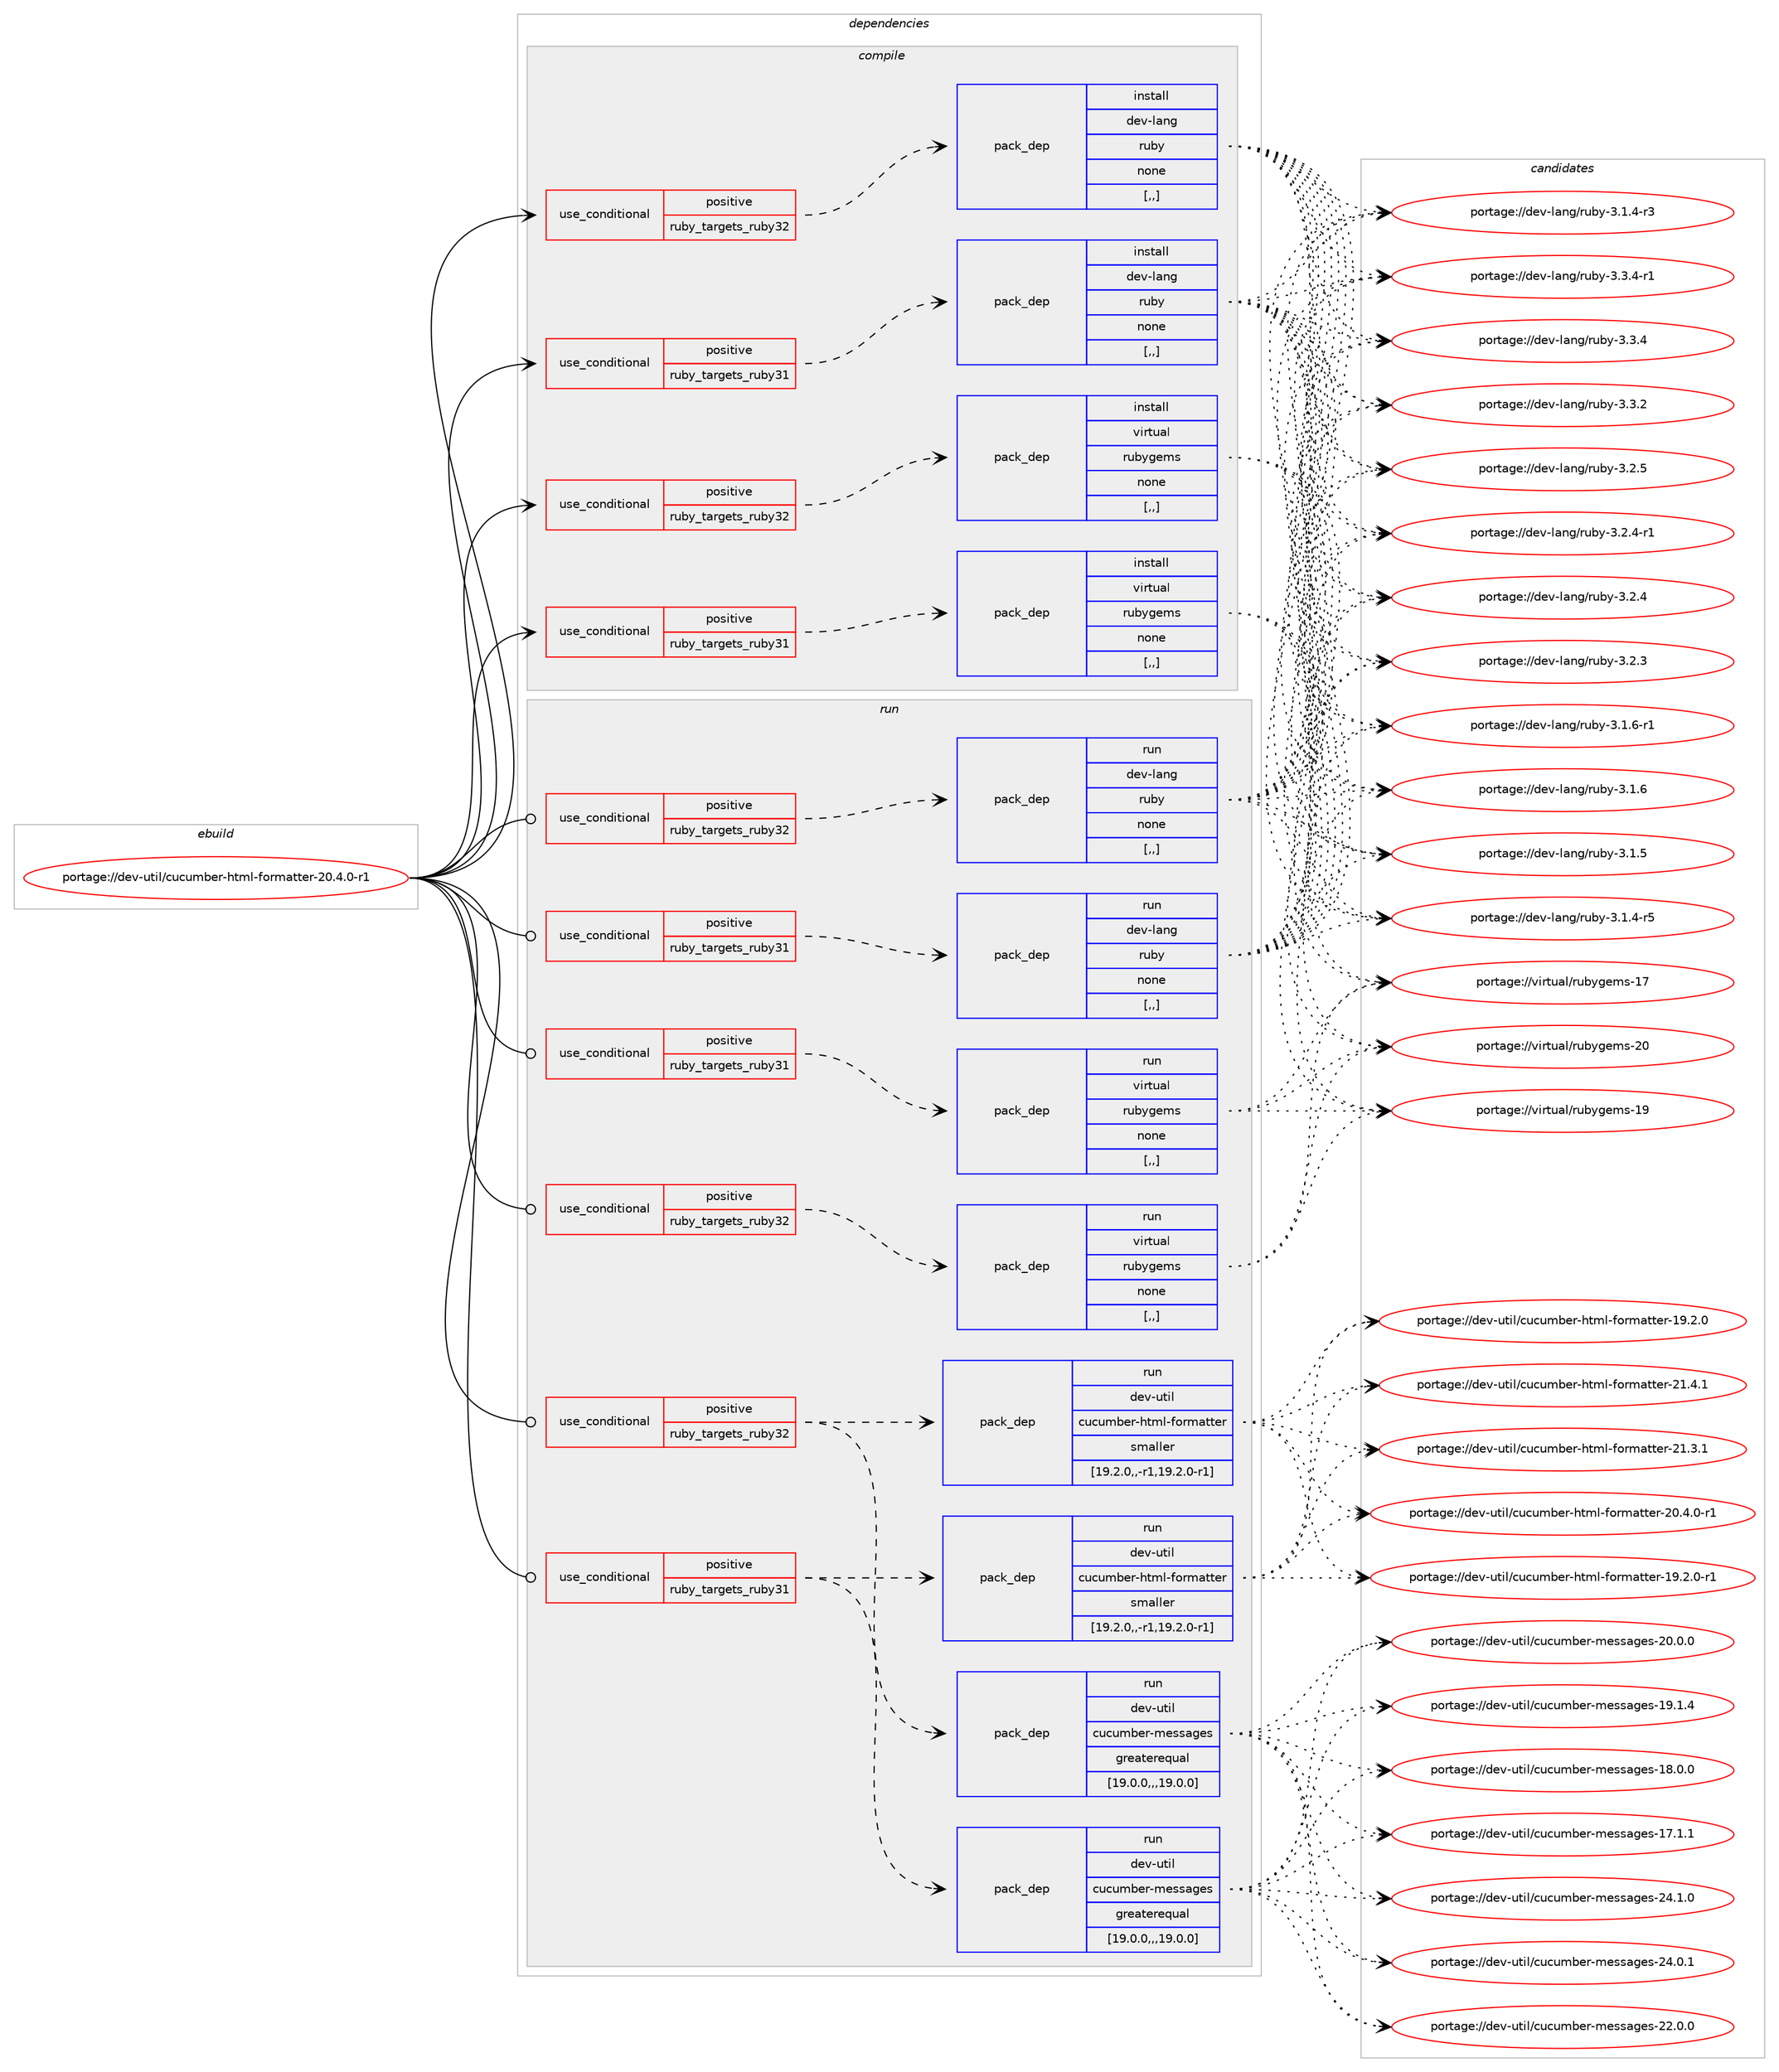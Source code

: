 digraph prolog {

# *************
# Graph options
# *************

newrank=true;
concentrate=true;
compound=true;
graph [rankdir=LR,fontname=Helvetica,fontsize=10,ranksep=1.5];#, ranksep=2.5, nodesep=0.2];
edge  [arrowhead=vee];
node  [fontname=Helvetica,fontsize=10];

# **********
# The ebuild
# **********

subgraph cluster_leftcol {
color=gray;
label=<<i>ebuild</i>>;
id [label="portage://dev-util/cucumber-html-formatter-20.4.0-r1", color=red, width=4, href="../dev-util/cucumber-html-formatter-20.4.0-r1.svg"];
}

# ****************
# The dependencies
# ****************

subgraph cluster_midcol {
color=gray;
label=<<i>dependencies</i>>;
subgraph cluster_compile {
fillcolor="#eeeeee";
style=filled;
label=<<i>compile</i>>;
subgraph cond59972 {
dependency213124 [label=<<TABLE BORDER="0" CELLBORDER="1" CELLSPACING="0" CELLPADDING="4"><TR><TD ROWSPAN="3" CELLPADDING="10">use_conditional</TD></TR><TR><TD>positive</TD></TR><TR><TD>ruby_targets_ruby31</TD></TR></TABLE>>, shape=none, color=red];
subgraph pack151752 {
dependency213125 [label=<<TABLE BORDER="0" CELLBORDER="1" CELLSPACING="0" CELLPADDING="4" WIDTH="220"><TR><TD ROWSPAN="6" CELLPADDING="30">pack_dep</TD></TR><TR><TD WIDTH="110">install</TD></TR><TR><TD>dev-lang</TD></TR><TR><TD>ruby</TD></TR><TR><TD>none</TD></TR><TR><TD>[,,]</TD></TR></TABLE>>, shape=none, color=blue];
}
dependency213124:e -> dependency213125:w [weight=20,style="dashed",arrowhead="vee"];
}
id:e -> dependency213124:w [weight=20,style="solid",arrowhead="vee"];
subgraph cond59973 {
dependency213126 [label=<<TABLE BORDER="0" CELLBORDER="1" CELLSPACING="0" CELLPADDING="4"><TR><TD ROWSPAN="3" CELLPADDING="10">use_conditional</TD></TR><TR><TD>positive</TD></TR><TR><TD>ruby_targets_ruby31</TD></TR></TABLE>>, shape=none, color=red];
subgraph pack151753 {
dependency213127 [label=<<TABLE BORDER="0" CELLBORDER="1" CELLSPACING="0" CELLPADDING="4" WIDTH="220"><TR><TD ROWSPAN="6" CELLPADDING="30">pack_dep</TD></TR><TR><TD WIDTH="110">install</TD></TR><TR><TD>virtual</TD></TR><TR><TD>rubygems</TD></TR><TR><TD>none</TD></TR><TR><TD>[,,]</TD></TR></TABLE>>, shape=none, color=blue];
}
dependency213126:e -> dependency213127:w [weight=20,style="dashed",arrowhead="vee"];
}
id:e -> dependency213126:w [weight=20,style="solid",arrowhead="vee"];
subgraph cond59974 {
dependency213128 [label=<<TABLE BORDER="0" CELLBORDER="1" CELLSPACING="0" CELLPADDING="4"><TR><TD ROWSPAN="3" CELLPADDING="10">use_conditional</TD></TR><TR><TD>positive</TD></TR><TR><TD>ruby_targets_ruby32</TD></TR></TABLE>>, shape=none, color=red];
subgraph pack151754 {
dependency213129 [label=<<TABLE BORDER="0" CELLBORDER="1" CELLSPACING="0" CELLPADDING="4" WIDTH="220"><TR><TD ROWSPAN="6" CELLPADDING="30">pack_dep</TD></TR><TR><TD WIDTH="110">install</TD></TR><TR><TD>dev-lang</TD></TR><TR><TD>ruby</TD></TR><TR><TD>none</TD></TR><TR><TD>[,,]</TD></TR></TABLE>>, shape=none, color=blue];
}
dependency213128:e -> dependency213129:w [weight=20,style="dashed",arrowhead="vee"];
}
id:e -> dependency213128:w [weight=20,style="solid",arrowhead="vee"];
subgraph cond59975 {
dependency213130 [label=<<TABLE BORDER="0" CELLBORDER="1" CELLSPACING="0" CELLPADDING="4"><TR><TD ROWSPAN="3" CELLPADDING="10">use_conditional</TD></TR><TR><TD>positive</TD></TR><TR><TD>ruby_targets_ruby32</TD></TR></TABLE>>, shape=none, color=red];
subgraph pack151755 {
dependency213131 [label=<<TABLE BORDER="0" CELLBORDER="1" CELLSPACING="0" CELLPADDING="4" WIDTH="220"><TR><TD ROWSPAN="6" CELLPADDING="30">pack_dep</TD></TR><TR><TD WIDTH="110">install</TD></TR><TR><TD>virtual</TD></TR><TR><TD>rubygems</TD></TR><TR><TD>none</TD></TR><TR><TD>[,,]</TD></TR></TABLE>>, shape=none, color=blue];
}
dependency213130:e -> dependency213131:w [weight=20,style="dashed",arrowhead="vee"];
}
id:e -> dependency213130:w [weight=20,style="solid",arrowhead="vee"];
}
subgraph cluster_compileandrun {
fillcolor="#eeeeee";
style=filled;
label=<<i>compile and run</i>>;
}
subgraph cluster_run {
fillcolor="#eeeeee";
style=filled;
label=<<i>run</i>>;
subgraph cond59976 {
dependency213132 [label=<<TABLE BORDER="0" CELLBORDER="1" CELLSPACING="0" CELLPADDING="4"><TR><TD ROWSPAN="3" CELLPADDING="10">use_conditional</TD></TR><TR><TD>positive</TD></TR><TR><TD>ruby_targets_ruby31</TD></TR></TABLE>>, shape=none, color=red];
subgraph pack151756 {
dependency213133 [label=<<TABLE BORDER="0" CELLBORDER="1" CELLSPACING="0" CELLPADDING="4" WIDTH="220"><TR><TD ROWSPAN="6" CELLPADDING="30">pack_dep</TD></TR><TR><TD WIDTH="110">run</TD></TR><TR><TD>dev-lang</TD></TR><TR><TD>ruby</TD></TR><TR><TD>none</TD></TR><TR><TD>[,,]</TD></TR></TABLE>>, shape=none, color=blue];
}
dependency213132:e -> dependency213133:w [weight=20,style="dashed",arrowhead="vee"];
}
id:e -> dependency213132:w [weight=20,style="solid",arrowhead="odot"];
subgraph cond59977 {
dependency213134 [label=<<TABLE BORDER="0" CELLBORDER="1" CELLSPACING="0" CELLPADDING="4"><TR><TD ROWSPAN="3" CELLPADDING="10">use_conditional</TD></TR><TR><TD>positive</TD></TR><TR><TD>ruby_targets_ruby31</TD></TR></TABLE>>, shape=none, color=red];
subgraph pack151757 {
dependency213135 [label=<<TABLE BORDER="0" CELLBORDER="1" CELLSPACING="0" CELLPADDING="4" WIDTH="220"><TR><TD ROWSPAN="6" CELLPADDING="30">pack_dep</TD></TR><TR><TD WIDTH="110">run</TD></TR><TR><TD>dev-util</TD></TR><TR><TD>cucumber-messages</TD></TR><TR><TD>greaterequal</TD></TR><TR><TD>[19.0.0,,,19.0.0]</TD></TR></TABLE>>, shape=none, color=blue];
}
dependency213134:e -> dependency213135:w [weight=20,style="dashed",arrowhead="vee"];
subgraph pack151758 {
dependency213136 [label=<<TABLE BORDER="0" CELLBORDER="1" CELLSPACING="0" CELLPADDING="4" WIDTH="220"><TR><TD ROWSPAN="6" CELLPADDING="30">pack_dep</TD></TR><TR><TD WIDTH="110">run</TD></TR><TR><TD>dev-util</TD></TR><TR><TD>cucumber-html-formatter</TD></TR><TR><TD>smaller</TD></TR><TR><TD>[19.2.0,,-r1,19.2.0-r1]</TD></TR></TABLE>>, shape=none, color=blue];
}
dependency213134:e -> dependency213136:w [weight=20,style="dashed",arrowhead="vee"];
}
id:e -> dependency213134:w [weight=20,style="solid",arrowhead="odot"];
subgraph cond59978 {
dependency213137 [label=<<TABLE BORDER="0" CELLBORDER="1" CELLSPACING="0" CELLPADDING="4"><TR><TD ROWSPAN="3" CELLPADDING="10">use_conditional</TD></TR><TR><TD>positive</TD></TR><TR><TD>ruby_targets_ruby31</TD></TR></TABLE>>, shape=none, color=red];
subgraph pack151759 {
dependency213138 [label=<<TABLE BORDER="0" CELLBORDER="1" CELLSPACING="0" CELLPADDING="4" WIDTH="220"><TR><TD ROWSPAN="6" CELLPADDING="30">pack_dep</TD></TR><TR><TD WIDTH="110">run</TD></TR><TR><TD>virtual</TD></TR><TR><TD>rubygems</TD></TR><TR><TD>none</TD></TR><TR><TD>[,,]</TD></TR></TABLE>>, shape=none, color=blue];
}
dependency213137:e -> dependency213138:w [weight=20,style="dashed",arrowhead="vee"];
}
id:e -> dependency213137:w [weight=20,style="solid",arrowhead="odot"];
subgraph cond59979 {
dependency213139 [label=<<TABLE BORDER="0" CELLBORDER="1" CELLSPACING="0" CELLPADDING="4"><TR><TD ROWSPAN="3" CELLPADDING="10">use_conditional</TD></TR><TR><TD>positive</TD></TR><TR><TD>ruby_targets_ruby32</TD></TR></TABLE>>, shape=none, color=red];
subgraph pack151760 {
dependency213140 [label=<<TABLE BORDER="0" CELLBORDER="1" CELLSPACING="0" CELLPADDING="4" WIDTH="220"><TR><TD ROWSPAN="6" CELLPADDING="30">pack_dep</TD></TR><TR><TD WIDTH="110">run</TD></TR><TR><TD>dev-lang</TD></TR><TR><TD>ruby</TD></TR><TR><TD>none</TD></TR><TR><TD>[,,]</TD></TR></TABLE>>, shape=none, color=blue];
}
dependency213139:e -> dependency213140:w [weight=20,style="dashed",arrowhead="vee"];
}
id:e -> dependency213139:w [weight=20,style="solid",arrowhead="odot"];
subgraph cond59980 {
dependency213141 [label=<<TABLE BORDER="0" CELLBORDER="1" CELLSPACING="0" CELLPADDING="4"><TR><TD ROWSPAN="3" CELLPADDING="10">use_conditional</TD></TR><TR><TD>positive</TD></TR><TR><TD>ruby_targets_ruby32</TD></TR></TABLE>>, shape=none, color=red];
subgraph pack151761 {
dependency213142 [label=<<TABLE BORDER="0" CELLBORDER="1" CELLSPACING="0" CELLPADDING="4" WIDTH="220"><TR><TD ROWSPAN="6" CELLPADDING="30">pack_dep</TD></TR><TR><TD WIDTH="110">run</TD></TR><TR><TD>dev-util</TD></TR><TR><TD>cucumber-messages</TD></TR><TR><TD>greaterequal</TD></TR><TR><TD>[19.0.0,,,19.0.0]</TD></TR></TABLE>>, shape=none, color=blue];
}
dependency213141:e -> dependency213142:w [weight=20,style="dashed",arrowhead="vee"];
subgraph pack151762 {
dependency213143 [label=<<TABLE BORDER="0" CELLBORDER="1" CELLSPACING="0" CELLPADDING="4" WIDTH="220"><TR><TD ROWSPAN="6" CELLPADDING="30">pack_dep</TD></TR><TR><TD WIDTH="110">run</TD></TR><TR><TD>dev-util</TD></TR><TR><TD>cucumber-html-formatter</TD></TR><TR><TD>smaller</TD></TR><TR><TD>[19.2.0,,-r1,19.2.0-r1]</TD></TR></TABLE>>, shape=none, color=blue];
}
dependency213141:e -> dependency213143:w [weight=20,style="dashed",arrowhead="vee"];
}
id:e -> dependency213141:w [weight=20,style="solid",arrowhead="odot"];
subgraph cond59981 {
dependency213144 [label=<<TABLE BORDER="0" CELLBORDER="1" CELLSPACING="0" CELLPADDING="4"><TR><TD ROWSPAN="3" CELLPADDING="10">use_conditional</TD></TR><TR><TD>positive</TD></TR><TR><TD>ruby_targets_ruby32</TD></TR></TABLE>>, shape=none, color=red];
subgraph pack151763 {
dependency213145 [label=<<TABLE BORDER="0" CELLBORDER="1" CELLSPACING="0" CELLPADDING="4" WIDTH="220"><TR><TD ROWSPAN="6" CELLPADDING="30">pack_dep</TD></TR><TR><TD WIDTH="110">run</TD></TR><TR><TD>virtual</TD></TR><TR><TD>rubygems</TD></TR><TR><TD>none</TD></TR><TR><TD>[,,]</TD></TR></TABLE>>, shape=none, color=blue];
}
dependency213144:e -> dependency213145:w [weight=20,style="dashed",arrowhead="vee"];
}
id:e -> dependency213144:w [weight=20,style="solid",arrowhead="odot"];
}
}

# **************
# The candidates
# **************

subgraph cluster_choices {
rank=same;
color=gray;
label=<<i>candidates</i>>;

subgraph choice151752 {
color=black;
nodesep=1;
choice100101118451089711010347114117981214551465146524511449 [label="portage://dev-lang/ruby-3.3.4-r1", color=red, width=4,href="../dev-lang/ruby-3.3.4-r1.svg"];
choice10010111845108971101034711411798121455146514652 [label="portage://dev-lang/ruby-3.3.4", color=red, width=4,href="../dev-lang/ruby-3.3.4.svg"];
choice10010111845108971101034711411798121455146514650 [label="portage://dev-lang/ruby-3.3.2", color=red, width=4,href="../dev-lang/ruby-3.3.2.svg"];
choice10010111845108971101034711411798121455146504653 [label="portage://dev-lang/ruby-3.2.5", color=red, width=4,href="../dev-lang/ruby-3.2.5.svg"];
choice100101118451089711010347114117981214551465046524511449 [label="portage://dev-lang/ruby-3.2.4-r1", color=red, width=4,href="../dev-lang/ruby-3.2.4-r1.svg"];
choice10010111845108971101034711411798121455146504652 [label="portage://dev-lang/ruby-3.2.4", color=red, width=4,href="../dev-lang/ruby-3.2.4.svg"];
choice10010111845108971101034711411798121455146504651 [label="portage://dev-lang/ruby-3.2.3", color=red, width=4,href="../dev-lang/ruby-3.2.3.svg"];
choice100101118451089711010347114117981214551464946544511449 [label="portage://dev-lang/ruby-3.1.6-r1", color=red, width=4,href="../dev-lang/ruby-3.1.6-r1.svg"];
choice10010111845108971101034711411798121455146494654 [label="portage://dev-lang/ruby-3.1.6", color=red, width=4,href="../dev-lang/ruby-3.1.6.svg"];
choice10010111845108971101034711411798121455146494653 [label="portage://dev-lang/ruby-3.1.5", color=red, width=4,href="../dev-lang/ruby-3.1.5.svg"];
choice100101118451089711010347114117981214551464946524511453 [label="portage://dev-lang/ruby-3.1.4-r5", color=red, width=4,href="../dev-lang/ruby-3.1.4-r5.svg"];
choice100101118451089711010347114117981214551464946524511451 [label="portage://dev-lang/ruby-3.1.4-r3", color=red, width=4,href="../dev-lang/ruby-3.1.4-r3.svg"];
dependency213125:e -> choice100101118451089711010347114117981214551465146524511449:w [style=dotted,weight="100"];
dependency213125:e -> choice10010111845108971101034711411798121455146514652:w [style=dotted,weight="100"];
dependency213125:e -> choice10010111845108971101034711411798121455146514650:w [style=dotted,weight="100"];
dependency213125:e -> choice10010111845108971101034711411798121455146504653:w [style=dotted,weight="100"];
dependency213125:e -> choice100101118451089711010347114117981214551465046524511449:w [style=dotted,weight="100"];
dependency213125:e -> choice10010111845108971101034711411798121455146504652:w [style=dotted,weight="100"];
dependency213125:e -> choice10010111845108971101034711411798121455146504651:w [style=dotted,weight="100"];
dependency213125:e -> choice100101118451089711010347114117981214551464946544511449:w [style=dotted,weight="100"];
dependency213125:e -> choice10010111845108971101034711411798121455146494654:w [style=dotted,weight="100"];
dependency213125:e -> choice10010111845108971101034711411798121455146494653:w [style=dotted,weight="100"];
dependency213125:e -> choice100101118451089711010347114117981214551464946524511453:w [style=dotted,weight="100"];
dependency213125:e -> choice100101118451089711010347114117981214551464946524511451:w [style=dotted,weight="100"];
}
subgraph choice151753 {
color=black;
nodesep=1;
choice118105114116117971084711411798121103101109115455048 [label="portage://virtual/rubygems-20", color=red, width=4,href="../virtual/rubygems-20.svg"];
choice118105114116117971084711411798121103101109115454957 [label="portage://virtual/rubygems-19", color=red, width=4,href="../virtual/rubygems-19.svg"];
choice118105114116117971084711411798121103101109115454955 [label="portage://virtual/rubygems-17", color=red, width=4,href="../virtual/rubygems-17.svg"];
dependency213127:e -> choice118105114116117971084711411798121103101109115455048:w [style=dotted,weight="100"];
dependency213127:e -> choice118105114116117971084711411798121103101109115454957:w [style=dotted,weight="100"];
dependency213127:e -> choice118105114116117971084711411798121103101109115454955:w [style=dotted,weight="100"];
}
subgraph choice151754 {
color=black;
nodesep=1;
choice100101118451089711010347114117981214551465146524511449 [label="portage://dev-lang/ruby-3.3.4-r1", color=red, width=4,href="../dev-lang/ruby-3.3.4-r1.svg"];
choice10010111845108971101034711411798121455146514652 [label="portage://dev-lang/ruby-3.3.4", color=red, width=4,href="../dev-lang/ruby-3.3.4.svg"];
choice10010111845108971101034711411798121455146514650 [label="portage://dev-lang/ruby-3.3.2", color=red, width=4,href="../dev-lang/ruby-3.3.2.svg"];
choice10010111845108971101034711411798121455146504653 [label="portage://dev-lang/ruby-3.2.5", color=red, width=4,href="../dev-lang/ruby-3.2.5.svg"];
choice100101118451089711010347114117981214551465046524511449 [label="portage://dev-lang/ruby-3.2.4-r1", color=red, width=4,href="../dev-lang/ruby-3.2.4-r1.svg"];
choice10010111845108971101034711411798121455146504652 [label="portage://dev-lang/ruby-3.2.4", color=red, width=4,href="../dev-lang/ruby-3.2.4.svg"];
choice10010111845108971101034711411798121455146504651 [label="portage://dev-lang/ruby-3.2.3", color=red, width=4,href="../dev-lang/ruby-3.2.3.svg"];
choice100101118451089711010347114117981214551464946544511449 [label="portage://dev-lang/ruby-3.1.6-r1", color=red, width=4,href="../dev-lang/ruby-3.1.6-r1.svg"];
choice10010111845108971101034711411798121455146494654 [label="portage://dev-lang/ruby-3.1.6", color=red, width=4,href="../dev-lang/ruby-3.1.6.svg"];
choice10010111845108971101034711411798121455146494653 [label="portage://dev-lang/ruby-3.1.5", color=red, width=4,href="../dev-lang/ruby-3.1.5.svg"];
choice100101118451089711010347114117981214551464946524511453 [label="portage://dev-lang/ruby-3.1.4-r5", color=red, width=4,href="../dev-lang/ruby-3.1.4-r5.svg"];
choice100101118451089711010347114117981214551464946524511451 [label="portage://dev-lang/ruby-3.1.4-r3", color=red, width=4,href="../dev-lang/ruby-3.1.4-r3.svg"];
dependency213129:e -> choice100101118451089711010347114117981214551465146524511449:w [style=dotted,weight="100"];
dependency213129:e -> choice10010111845108971101034711411798121455146514652:w [style=dotted,weight="100"];
dependency213129:e -> choice10010111845108971101034711411798121455146514650:w [style=dotted,weight="100"];
dependency213129:e -> choice10010111845108971101034711411798121455146504653:w [style=dotted,weight="100"];
dependency213129:e -> choice100101118451089711010347114117981214551465046524511449:w [style=dotted,weight="100"];
dependency213129:e -> choice10010111845108971101034711411798121455146504652:w [style=dotted,weight="100"];
dependency213129:e -> choice10010111845108971101034711411798121455146504651:w [style=dotted,weight="100"];
dependency213129:e -> choice100101118451089711010347114117981214551464946544511449:w [style=dotted,weight="100"];
dependency213129:e -> choice10010111845108971101034711411798121455146494654:w [style=dotted,weight="100"];
dependency213129:e -> choice10010111845108971101034711411798121455146494653:w [style=dotted,weight="100"];
dependency213129:e -> choice100101118451089711010347114117981214551464946524511453:w [style=dotted,weight="100"];
dependency213129:e -> choice100101118451089711010347114117981214551464946524511451:w [style=dotted,weight="100"];
}
subgraph choice151755 {
color=black;
nodesep=1;
choice118105114116117971084711411798121103101109115455048 [label="portage://virtual/rubygems-20", color=red, width=4,href="../virtual/rubygems-20.svg"];
choice118105114116117971084711411798121103101109115454957 [label="portage://virtual/rubygems-19", color=red, width=4,href="../virtual/rubygems-19.svg"];
choice118105114116117971084711411798121103101109115454955 [label="portage://virtual/rubygems-17", color=red, width=4,href="../virtual/rubygems-17.svg"];
dependency213131:e -> choice118105114116117971084711411798121103101109115455048:w [style=dotted,weight="100"];
dependency213131:e -> choice118105114116117971084711411798121103101109115454957:w [style=dotted,weight="100"];
dependency213131:e -> choice118105114116117971084711411798121103101109115454955:w [style=dotted,weight="100"];
}
subgraph choice151756 {
color=black;
nodesep=1;
choice100101118451089711010347114117981214551465146524511449 [label="portage://dev-lang/ruby-3.3.4-r1", color=red, width=4,href="../dev-lang/ruby-3.3.4-r1.svg"];
choice10010111845108971101034711411798121455146514652 [label="portage://dev-lang/ruby-3.3.4", color=red, width=4,href="../dev-lang/ruby-3.3.4.svg"];
choice10010111845108971101034711411798121455146514650 [label="portage://dev-lang/ruby-3.3.2", color=red, width=4,href="../dev-lang/ruby-3.3.2.svg"];
choice10010111845108971101034711411798121455146504653 [label="portage://dev-lang/ruby-3.2.5", color=red, width=4,href="../dev-lang/ruby-3.2.5.svg"];
choice100101118451089711010347114117981214551465046524511449 [label="portage://dev-lang/ruby-3.2.4-r1", color=red, width=4,href="../dev-lang/ruby-3.2.4-r1.svg"];
choice10010111845108971101034711411798121455146504652 [label="portage://dev-lang/ruby-3.2.4", color=red, width=4,href="../dev-lang/ruby-3.2.4.svg"];
choice10010111845108971101034711411798121455146504651 [label="portage://dev-lang/ruby-3.2.3", color=red, width=4,href="../dev-lang/ruby-3.2.3.svg"];
choice100101118451089711010347114117981214551464946544511449 [label="portage://dev-lang/ruby-3.1.6-r1", color=red, width=4,href="../dev-lang/ruby-3.1.6-r1.svg"];
choice10010111845108971101034711411798121455146494654 [label="portage://dev-lang/ruby-3.1.6", color=red, width=4,href="../dev-lang/ruby-3.1.6.svg"];
choice10010111845108971101034711411798121455146494653 [label="portage://dev-lang/ruby-3.1.5", color=red, width=4,href="../dev-lang/ruby-3.1.5.svg"];
choice100101118451089711010347114117981214551464946524511453 [label="portage://dev-lang/ruby-3.1.4-r5", color=red, width=4,href="../dev-lang/ruby-3.1.4-r5.svg"];
choice100101118451089711010347114117981214551464946524511451 [label="portage://dev-lang/ruby-3.1.4-r3", color=red, width=4,href="../dev-lang/ruby-3.1.4-r3.svg"];
dependency213133:e -> choice100101118451089711010347114117981214551465146524511449:w [style=dotted,weight="100"];
dependency213133:e -> choice10010111845108971101034711411798121455146514652:w [style=dotted,weight="100"];
dependency213133:e -> choice10010111845108971101034711411798121455146514650:w [style=dotted,weight="100"];
dependency213133:e -> choice10010111845108971101034711411798121455146504653:w [style=dotted,weight="100"];
dependency213133:e -> choice100101118451089711010347114117981214551465046524511449:w [style=dotted,weight="100"];
dependency213133:e -> choice10010111845108971101034711411798121455146504652:w [style=dotted,weight="100"];
dependency213133:e -> choice10010111845108971101034711411798121455146504651:w [style=dotted,weight="100"];
dependency213133:e -> choice100101118451089711010347114117981214551464946544511449:w [style=dotted,weight="100"];
dependency213133:e -> choice10010111845108971101034711411798121455146494654:w [style=dotted,weight="100"];
dependency213133:e -> choice10010111845108971101034711411798121455146494653:w [style=dotted,weight="100"];
dependency213133:e -> choice100101118451089711010347114117981214551464946524511453:w [style=dotted,weight="100"];
dependency213133:e -> choice100101118451089711010347114117981214551464946524511451:w [style=dotted,weight="100"];
}
subgraph choice151757 {
color=black;
nodesep=1;
choice1001011184511711610510847991179911710998101114451091011151159710310111545505246494648 [label="portage://dev-util/cucumber-messages-24.1.0", color=red, width=4,href="../dev-util/cucumber-messages-24.1.0.svg"];
choice1001011184511711610510847991179911710998101114451091011151159710310111545505246484649 [label="portage://dev-util/cucumber-messages-24.0.1", color=red, width=4,href="../dev-util/cucumber-messages-24.0.1.svg"];
choice1001011184511711610510847991179911710998101114451091011151159710310111545505046484648 [label="portage://dev-util/cucumber-messages-22.0.0", color=red, width=4,href="../dev-util/cucumber-messages-22.0.0.svg"];
choice1001011184511711610510847991179911710998101114451091011151159710310111545504846484648 [label="portage://dev-util/cucumber-messages-20.0.0", color=red, width=4,href="../dev-util/cucumber-messages-20.0.0.svg"];
choice1001011184511711610510847991179911710998101114451091011151159710310111545495746494652 [label="portage://dev-util/cucumber-messages-19.1.4", color=red, width=4,href="../dev-util/cucumber-messages-19.1.4.svg"];
choice1001011184511711610510847991179911710998101114451091011151159710310111545495646484648 [label="portage://dev-util/cucumber-messages-18.0.0", color=red, width=4,href="../dev-util/cucumber-messages-18.0.0.svg"];
choice1001011184511711610510847991179911710998101114451091011151159710310111545495546494649 [label="portage://dev-util/cucumber-messages-17.1.1", color=red, width=4,href="../dev-util/cucumber-messages-17.1.1.svg"];
dependency213135:e -> choice1001011184511711610510847991179911710998101114451091011151159710310111545505246494648:w [style=dotted,weight="100"];
dependency213135:e -> choice1001011184511711610510847991179911710998101114451091011151159710310111545505246484649:w [style=dotted,weight="100"];
dependency213135:e -> choice1001011184511711610510847991179911710998101114451091011151159710310111545505046484648:w [style=dotted,weight="100"];
dependency213135:e -> choice1001011184511711610510847991179911710998101114451091011151159710310111545504846484648:w [style=dotted,weight="100"];
dependency213135:e -> choice1001011184511711610510847991179911710998101114451091011151159710310111545495746494652:w [style=dotted,weight="100"];
dependency213135:e -> choice1001011184511711610510847991179911710998101114451091011151159710310111545495646484648:w [style=dotted,weight="100"];
dependency213135:e -> choice1001011184511711610510847991179911710998101114451091011151159710310111545495546494649:w [style=dotted,weight="100"];
}
subgraph choice151758 {
color=black;
nodesep=1;
choice100101118451171161051084799117991171099810111445104116109108451021111141099711611610111445504946524649 [label="portage://dev-util/cucumber-html-formatter-21.4.1", color=red, width=4,href="../dev-util/cucumber-html-formatter-21.4.1.svg"];
choice100101118451171161051084799117991171099810111445104116109108451021111141099711611610111445504946514649 [label="portage://dev-util/cucumber-html-formatter-21.3.1", color=red, width=4,href="../dev-util/cucumber-html-formatter-21.3.1.svg"];
choice1001011184511711610510847991179911710998101114451041161091084510211111410997116116101114455048465246484511449 [label="portage://dev-util/cucumber-html-formatter-20.4.0-r1", color=red, width=4,href="../dev-util/cucumber-html-formatter-20.4.0-r1.svg"];
choice1001011184511711610510847991179911710998101114451041161091084510211111410997116116101114454957465046484511449 [label="portage://dev-util/cucumber-html-formatter-19.2.0-r1", color=red, width=4,href="../dev-util/cucumber-html-formatter-19.2.0-r1.svg"];
choice100101118451171161051084799117991171099810111445104116109108451021111141099711611610111445495746504648 [label="portage://dev-util/cucumber-html-formatter-19.2.0", color=red, width=4,href="../dev-util/cucumber-html-formatter-19.2.0.svg"];
dependency213136:e -> choice100101118451171161051084799117991171099810111445104116109108451021111141099711611610111445504946524649:w [style=dotted,weight="100"];
dependency213136:e -> choice100101118451171161051084799117991171099810111445104116109108451021111141099711611610111445504946514649:w [style=dotted,weight="100"];
dependency213136:e -> choice1001011184511711610510847991179911710998101114451041161091084510211111410997116116101114455048465246484511449:w [style=dotted,weight="100"];
dependency213136:e -> choice1001011184511711610510847991179911710998101114451041161091084510211111410997116116101114454957465046484511449:w [style=dotted,weight="100"];
dependency213136:e -> choice100101118451171161051084799117991171099810111445104116109108451021111141099711611610111445495746504648:w [style=dotted,weight="100"];
}
subgraph choice151759 {
color=black;
nodesep=1;
choice118105114116117971084711411798121103101109115455048 [label="portage://virtual/rubygems-20", color=red, width=4,href="../virtual/rubygems-20.svg"];
choice118105114116117971084711411798121103101109115454957 [label="portage://virtual/rubygems-19", color=red, width=4,href="../virtual/rubygems-19.svg"];
choice118105114116117971084711411798121103101109115454955 [label="portage://virtual/rubygems-17", color=red, width=4,href="../virtual/rubygems-17.svg"];
dependency213138:e -> choice118105114116117971084711411798121103101109115455048:w [style=dotted,weight="100"];
dependency213138:e -> choice118105114116117971084711411798121103101109115454957:w [style=dotted,weight="100"];
dependency213138:e -> choice118105114116117971084711411798121103101109115454955:w [style=dotted,weight="100"];
}
subgraph choice151760 {
color=black;
nodesep=1;
choice100101118451089711010347114117981214551465146524511449 [label="portage://dev-lang/ruby-3.3.4-r1", color=red, width=4,href="../dev-lang/ruby-3.3.4-r1.svg"];
choice10010111845108971101034711411798121455146514652 [label="portage://dev-lang/ruby-3.3.4", color=red, width=4,href="../dev-lang/ruby-3.3.4.svg"];
choice10010111845108971101034711411798121455146514650 [label="portage://dev-lang/ruby-3.3.2", color=red, width=4,href="../dev-lang/ruby-3.3.2.svg"];
choice10010111845108971101034711411798121455146504653 [label="portage://dev-lang/ruby-3.2.5", color=red, width=4,href="../dev-lang/ruby-3.2.5.svg"];
choice100101118451089711010347114117981214551465046524511449 [label="portage://dev-lang/ruby-3.2.4-r1", color=red, width=4,href="../dev-lang/ruby-3.2.4-r1.svg"];
choice10010111845108971101034711411798121455146504652 [label="portage://dev-lang/ruby-3.2.4", color=red, width=4,href="../dev-lang/ruby-3.2.4.svg"];
choice10010111845108971101034711411798121455146504651 [label="portage://dev-lang/ruby-3.2.3", color=red, width=4,href="../dev-lang/ruby-3.2.3.svg"];
choice100101118451089711010347114117981214551464946544511449 [label="portage://dev-lang/ruby-3.1.6-r1", color=red, width=4,href="../dev-lang/ruby-3.1.6-r1.svg"];
choice10010111845108971101034711411798121455146494654 [label="portage://dev-lang/ruby-3.1.6", color=red, width=4,href="../dev-lang/ruby-3.1.6.svg"];
choice10010111845108971101034711411798121455146494653 [label="portage://dev-lang/ruby-3.1.5", color=red, width=4,href="../dev-lang/ruby-3.1.5.svg"];
choice100101118451089711010347114117981214551464946524511453 [label="portage://dev-lang/ruby-3.1.4-r5", color=red, width=4,href="../dev-lang/ruby-3.1.4-r5.svg"];
choice100101118451089711010347114117981214551464946524511451 [label="portage://dev-lang/ruby-3.1.4-r3", color=red, width=4,href="../dev-lang/ruby-3.1.4-r3.svg"];
dependency213140:e -> choice100101118451089711010347114117981214551465146524511449:w [style=dotted,weight="100"];
dependency213140:e -> choice10010111845108971101034711411798121455146514652:w [style=dotted,weight="100"];
dependency213140:e -> choice10010111845108971101034711411798121455146514650:w [style=dotted,weight="100"];
dependency213140:e -> choice10010111845108971101034711411798121455146504653:w [style=dotted,weight="100"];
dependency213140:e -> choice100101118451089711010347114117981214551465046524511449:w [style=dotted,weight="100"];
dependency213140:e -> choice10010111845108971101034711411798121455146504652:w [style=dotted,weight="100"];
dependency213140:e -> choice10010111845108971101034711411798121455146504651:w [style=dotted,weight="100"];
dependency213140:e -> choice100101118451089711010347114117981214551464946544511449:w [style=dotted,weight="100"];
dependency213140:e -> choice10010111845108971101034711411798121455146494654:w [style=dotted,weight="100"];
dependency213140:e -> choice10010111845108971101034711411798121455146494653:w [style=dotted,weight="100"];
dependency213140:e -> choice100101118451089711010347114117981214551464946524511453:w [style=dotted,weight="100"];
dependency213140:e -> choice100101118451089711010347114117981214551464946524511451:w [style=dotted,weight="100"];
}
subgraph choice151761 {
color=black;
nodesep=1;
choice1001011184511711610510847991179911710998101114451091011151159710310111545505246494648 [label="portage://dev-util/cucumber-messages-24.1.0", color=red, width=4,href="../dev-util/cucumber-messages-24.1.0.svg"];
choice1001011184511711610510847991179911710998101114451091011151159710310111545505246484649 [label="portage://dev-util/cucumber-messages-24.0.1", color=red, width=4,href="../dev-util/cucumber-messages-24.0.1.svg"];
choice1001011184511711610510847991179911710998101114451091011151159710310111545505046484648 [label="portage://dev-util/cucumber-messages-22.0.0", color=red, width=4,href="../dev-util/cucumber-messages-22.0.0.svg"];
choice1001011184511711610510847991179911710998101114451091011151159710310111545504846484648 [label="portage://dev-util/cucumber-messages-20.0.0", color=red, width=4,href="../dev-util/cucumber-messages-20.0.0.svg"];
choice1001011184511711610510847991179911710998101114451091011151159710310111545495746494652 [label="portage://dev-util/cucumber-messages-19.1.4", color=red, width=4,href="../dev-util/cucumber-messages-19.1.4.svg"];
choice1001011184511711610510847991179911710998101114451091011151159710310111545495646484648 [label="portage://dev-util/cucumber-messages-18.0.0", color=red, width=4,href="../dev-util/cucumber-messages-18.0.0.svg"];
choice1001011184511711610510847991179911710998101114451091011151159710310111545495546494649 [label="portage://dev-util/cucumber-messages-17.1.1", color=red, width=4,href="../dev-util/cucumber-messages-17.1.1.svg"];
dependency213142:e -> choice1001011184511711610510847991179911710998101114451091011151159710310111545505246494648:w [style=dotted,weight="100"];
dependency213142:e -> choice1001011184511711610510847991179911710998101114451091011151159710310111545505246484649:w [style=dotted,weight="100"];
dependency213142:e -> choice1001011184511711610510847991179911710998101114451091011151159710310111545505046484648:w [style=dotted,weight="100"];
dependency213142:e -> choice1001011184511711610510847991179911710998101114451091011151159710310111545504846484648:w [style=dotted,weight="100"];
dependency213142:e -> choice1001011184511711610510847991179911710998101114451091011151159710310111545495746494652:w [style=dotted,weight="100"];
dependency213142:e -> choice1001011184511711610510847991179911710998101114451091011151159710310111545495646484648:w [style=dotted,weight="100"];
dependency213142:e -> choice1001011184511711610510847991179911710998101114451091011151159710310111545495546494649:w [style=dotted,weight="100"];
}
subgraph choice151762 {
color=black;
nodesep=1;
choice100101118451171161051084799117991171099810111445104116109108451021111141099711611610111445504946524649 [label="portage://dev-util/cucumber-html-formatter-21.4.1", color=red, width=4,href="../dev-util/cucumber-html-formatter-21.4.1.svg"];
choice100101118451171161051084799117991171099810111445104116109108451021111141099711611610111445504946514649 [label="portage://dev-util/cucumber-html-formatter-21.3.1", color=red, width=4,href="../dev-util/cucumber-html-formatter-21.3.1.svg"];
choice1001011184511711610510847991179911710998101114451041161091084510211111410997116116101114455048465246484511449 [label="portage://dev-util/cucumber-html-formatter-20.4.0-r1", color=red, width=4,href="../dev-util/cucumber-html-formatter-20.4.0-r1.svg"];
choice1001011184511711610510847991179911710998101114451041161091084510211111410997116116101114454957465046484511449 [label="portage://dev-util/cucumber-html-formatter-19.2.0-r1", color=red, width=4,href="../dev-util/cucumber-html-formatter-19.2.0-r1.svg"];
choice100101118451171161051084799117991171099810111445104116109108451021111141099711611610111445495746504648 [label="portage://dev-util/cucumber-html-formatter-19.2.0", color=red, width=4,href="../dev-util/cucumber-html-formatter-19.2.0.svg"];
dependency213143:e -> choice100101118451171161051084799117991171099810111445104116109108451021111141099711611610111445504946524649:w [style=dotted,weight="100"];
dependency213143:e -> choice100101118451171161051084799117991171099810111445104116109108451021111141099711611610111445504946514649:w [style=dotted,weight="100"];
dependency213143:e -> choice1001011184511711610510847991179911710998101114451041161091084510211111410997116116101114455048465246484511449:w [style=dotted,weight="100"];
dependency213143:e -> choice1001011184511711610510847991179911710998101114451041161091084510211111410997116116101114454957465046484511449:w [style=dotted,weight="100"];
dependency213143:e -> choice100101118451171161051084799117991171099810111445104116109108451021111141099711611610111445495746504648:w [style=dotted,weight="100"];
}
subgraph choice151763 {
color=black;
nodesep=1;
choice118105114116117971084711411798121103101109115455048 [label="portage://virtual/rubygems-20", color=red, width=4,href="../virtual/rubygems-20.svg"];
choice118105114116117971084711411798121103101109115454957 [label="portage://virtual/rubygems-19", color=red, width=4,href="../virtual/rubygems-19.svg"];
choice118105114116117971084711411798121103101109115454955 [label="portage://virtual/rubygems-17", color=red, width=4,href="../virtual/rubygems-17.svg"];
dependency213145:e -> choice118105114116117971084711411798121103101109115455048:w [style=dotted,weight="100"];
dependency213145:e -> choice118105114116117971084711411798121103101109115454957:w [style=dotted,weight="100"];
dependency213145:e -> choice118105114116117971084711411798121103101109115454955:w [style=dotted,weight="100"];
}
}

}
